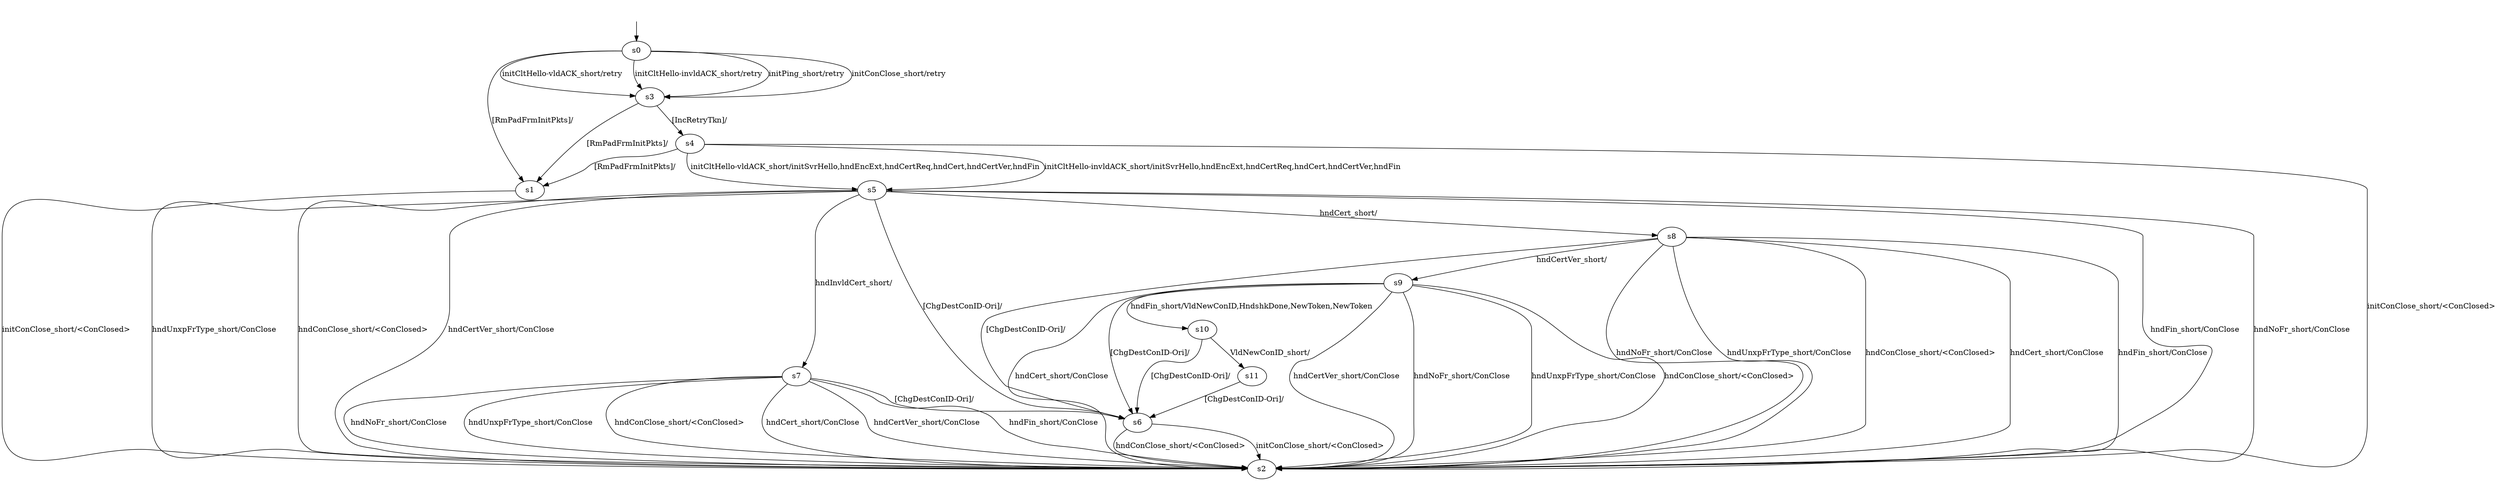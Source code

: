 digraph "../results/ngtcp2Models/ngtcp2-BWRCA-sCS-0/learnedModel" {
s0 [label=s0];
s1 [label=s1];
s2 [label=s2];
s3 [label=s3];
s4 [label=s4];
s5 [label=s5];
s6 [label=s6];
s7 [label=s7];
s8 [label=s8];
s9 [label=s9];
s10 [label=s10];
s11 [label=s11];
s0 -> s3  [label="initPing_short/retry "];
s0 -> s3  [label="initConClose_short/retry "];
s0 -> s3  [label="initCltHello-vldACK_short/retry "];
s0 -> s3  [label="initCltHello-invldACK_short/retry "];
s0 -> s1  [label="[RmPadFrmInitPkts]/ "];
s1 -> s2  [label="initConClose_short/<ConClosed> "];
s3 -> s4  [label="[IncRetryTkn]/ "];
s3 -> s1  [label="[RmPadFrmInitPkts]/ "];
s4 -> s2  [label="initConClose_short/<ConClosed> "];
s4 -> s5  [label="initCltHello-vldACK_short/initSvrHello,hndEncExt,hndCertReq,hndCert,hndCertVer,hndFin "];
s4 -> s5  [label="initCltHello-invldACK_short/initSvrHello,hndEncExt,hndCertReq,hndCert,hndCertVer,hndFin "];
s4 -> s1  [label="[RmPadFrmInitPkts]/ "];
s5 -> s2  [label="hndFin_short/ConClose "];
s5 -> s2  [label="hndNoFr_short/ConClose "];
s5 -> s2  [label="hndUnxpFrType_short/ConClose "];
s5 -> s2  [label="hndConClose_short/<ConClosed> "];
s5 -> s8  [label="hndCert_short/ "];
s5 -> s7  [label="hndInvldCert_short/ "];
s5 -> s2  [label="hndCertVer_short/ConClose "];
s5 -> s6  [label="[ChgDestConID-Ori]/ "];
s6 -> s2  [label="initConClose_short/<ConClosed> "];
s6 -> s2  [label="hndConClose_short/<ConClosed> "];
s7 -> s2  [label="hndFin_short/ConClose "];
s7 -> s2  [label="hndNoFr_short/ConClose "];
s7 -> s2  [label="hndUnxpFrType_short/ConClose "];
s7 -> s2  [label="hndConClose_short/<ConClosed> "];
s7 -> s2  [label="hndCert_short/ConClose "];
s7 -> s2  [label="hndCertVer_short/ConClose "];
s7 -> s6  [label="[ChgDestConID-Ori]/ "];
s8 -> s2  [label="hndFin_short/ConClose "];
s8 -> s2  [label="hndNoFr_short/ConClose "];
s8 -> s2  [label="hndUnxpFrType_short/ConClose "];
s8 -> s2  [label="hndConClose_short/<ConClosed> "];
s8 -> s2  [label="hndCert_short/ConClose "];
s8 -> s9  [label="hndCertVer_short/ "];
s8 -> s6  [label="[ChgDestConID-Ori]/ "];
s9 -> s10  [label="hndFin_short/VldNewConID,HndshkDone,NewToken,NewToken "];
s9 -> s2  [label="hndNoFr_short/ConClose "];
s9 -> s2  [label="hndUnxpFrType_short/ConClose "];
s9 -> s2  [label="hndConClose_short/<ConClosed> "];
s9 -> s2  [label="hndCert_short/ConClose "];
s9 -> s2  [label="hndCertVer_short/ConClose "];
s9 -> s6  [label="[ChgDestConID-Ori]/ "];
s10 -> s11  [label="VldNewConID_short/ "];
s10 -> s6  [label="[ChgDestConID-Ori]/ "];
s11 -> s6  [label="[ChgDestConID-Ori]/ "];
__start0 [label="", shape=none];
__start0 -> s0  [label=""];
}
